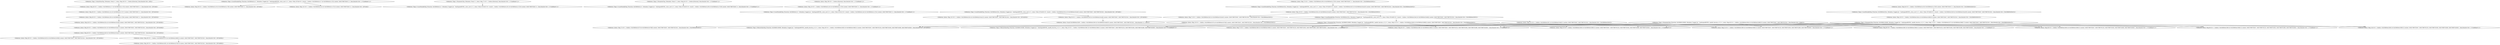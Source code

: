 strict digraph "" {
	"<Definition {Tags:{<InitialValueTag {Metadata: None}>}, Atom:<Reg 48<8>>, Codeloc:[External], Data:DataSet<64>: [SP]}>" -> "<Definition {Atom:<Reg 48<8>>, Codeloc:<0x558b94e41cc7 id=0x558b94e41cc7[4] context: (94057986792647,)>, Data:DataSet<64>: [SP-0x8]}>";
	"<Definition {Atom:<Reg 48<8>>, Codeloc:<0x558b94e41cc7 id=0x558b94e41cc7[4] context: (94057986792647,)>, Data:DataSet<64>: [SP-0x8]}>" -> "<Definition {Atom:<Reg 48<8>>, Codeloc:<0x558b94e41ccb id=0x558b94e41cc7[17] context: (94057986792647,)>, Data:DataSet<64>: [SP-0x818]}>";
	"<Definition {Tags:{<LocalVariableTag {Function: 0x558b94e41cc7, Metadata:{'tagged_by': 'SimEngineRDVEX._store_core'}}>}, Atom:<Mem \
SP-0x8<8> (stack)>, Codeloc:<0x558b94e41cc7 id=0x558b94e41cc7[5] context: (94057986792647,)>, Data:DataSet<64>: {<Undefined>}}>" -> "<Definition {Atom:<Reg 56<8>>, Codeloc:<0x558b94e41cc8 id=0x558b94e41cc7[9] context: (94057986792647,)>, Data:DataSet<64>: [SP-0x8]}>";
	"<Definition {Tags:{<LocalVariableTag {Function: 0x558b94e41cc7, Metadata:{'tagged_by': 'SimEngineRDVEX._store_core'}}>}, Atom:<Mem \
SP-0x8<8> (stack)>, Codeloc:<0x558b94e41cc7 id=0x558b94e41cc7[5] context: (94057986792647,)>, Data:DataSet<64>: {<Undefined>}}>" -> "<Definition {Atom:<Reg 152<8>>, Codeloc:<0x558b94e41ccb id=0x558b94e41cc7[15] context: (94057986792647,)>, Data:DataSet<64>: [SP-0x8]}>";
	"<Definition {Atom:<Reg 48<8>>, Codeloc:<0x558b94e41ccb id=0x558b94e41cc7[17] context: (94057986792647,)>, Data:DataSet<64>: [SP-0x818]}>" -> "<Definition {Atom:<Reg 48<8>>, Codeloc:<0x558b94e41cfd id=0x558b94e41cc7[58] context: (94057986792647,)>, Data:DataSet<64>: [SP-0x820]}>";
	"<Definition {Tags:{<ParameterTag {Metadata: None}>}, Atom:<Reg 72<8>>, Codeloc:[External], Data:DataSet<64>: {<Undefined>}}>" -> "<Definition {Tags:{<LocalVariableTag {Function: 0x558b94e41cc7, Metadata:{'tagged_by': 'SimEngineRDVEX._store_core'}}>}, Atom:<Mem \
SP-0x810<8> (stack)>, Codeloc:<0x558b94e41cd2 id=0x558b94e41cc7[23] context: (94057986792647,)>, Data:DataSet<64>: {<Undefined>}}>";
	"<Definition {Tags:{<ParameterTag {Metadata: None}>}, Atom:<Reg 64<8>>, Codeloc:[External], Data:DataSet<64>: {<Undefined>}}>" -> "<Definition {Tags:{<LocalVariableTag {Function: 0x558b94e41cc7, Metadata:{'tagged_by': 'SimEngineRDVEX._store_core'}}>}, Atom:<Mem \
SP-0x818<8> (stack)>, Codeloc:<0x558b94e41cd9 id=0x558b94e41cc7[29] context: (94057986792647,)>, Data:DataSet<64>: {<Undefined>}}>";
	"<Definition {Atom:<Reg 208<8>>, Codeloc:[External], Data:DataSet<64>: {<Undefined>}}>" -> "<Definition {Atom:<Reg 16<8>>, Codeloc:<0x558b94e41ce0 id=0x558b94e41cc7[35] context: (94057986792647,)>, Data:DataSet<64>: {<Undefined>}}>";
	"<Definition {Atom:<Reg 16<8>>, Codeloc:<0x558b94e41ce0 id=0x558b94e41cc7[35] context: (94057986792647,)>, Data:DataSet<64>: {<Undefined>}}>" -> "<Definition {Tags:{<LocalVariableTag {Function: 0x558b94e41cc7, Metadata:{'tagged_by': 'SimEngineRDVEX._store_core'}}>}, Atom:<Mem \
SP-0x10<8> (stack)>, Codeloc:<0x558b94e41ce9 id=0x558b94e41cc7[41] context: (94057986792647,)>, Data:DataSet<64>: {<Undefined>}}>";
	"<Definition {Atom:<Reg 48<8>>, Codeloc:<0x558b94e41cfd id=0x558b94e41cc7[58] context: (94057986792647,)>, Data:DataSet<64>: [SP-0x820]}>" -> "<Definition {Atom:<Reg 48<8>>, Codeloc:<0x558b94e41b2a id=0x558b94e41b2a[4] context: (94057986792647, 94057986792234)>, Data:DataSet<\
64>: [SP-0x828]}>";
	"<Definition {Atom:<Reg 48<8>>, Codeloc:<0x558b94e41b2a id=0x558b94e41b2a[4] context: (94057986792647, 94057986792234)>, Data:DataSet<\
64>: [SP-0x828]}>" -> "<Definition {Atom:<Reg 48<8>>, Codeloc:<0x558b94e41b2e id=0x558b94e41b2a[17] context: (94057986792647, 94057986792234)>, Data:DataSet<\
64>: [SP-0x848]}>";
	"<Definition {Tags:{<LocalVariableTag {Function: 0x558b94e41b2a, Metadata:{'tagged_by': 'SimEngineRDVEX._store_core'}}>}, Atom:<Mem \
SP-0x828<8> (stack)>, Codeloc:<0x558b94e41b2a id=0x558b94e41b2a[5] context: (94057986792647, 94057986792234)>, Data:DataSet<64>: [\
SP-0x8]}>" -> "<Definition {Atom:<Reg 56<8>>, Codeloc:<0x558b94e41b2b id=0x558b94e41b2a[9] context: (94057986792647, 94057986792234)>, Data:DataSet<\
64>: [SP-0x828]}>";
	"<Definition {Tags:{<LocalVariableTag {Function: 0x558b94e41b2a, Metadata:{'tagged_by': 'SimEngineRDVEX._store_core'}}>}, Atom:<Mem \
SP-0x828<8> (stack)>, Codeloc:<0x558b94e41b2a id=0x558b94e41b2a[5] context: (94057986792647, 94057986792234)>, Data:DataSet<64>: [\
SP-0x8]}>" -> "<Definition {Atom:<Reg 152<8>>, Codeloc:<0x558b94e41b2e id=0x558b94e41b2a[15] context: (94057986792647, 94057986792234)>, Data:DataSet<\
64>: [SP-0x828]}>";
	"<Definition {Atom:<Reg 56<8>>, Codeloc:<0x558b94e41b2b id=0x558b94e41b2a[9] context: (94057986792647, 94057986792234)>, Data:DataSet<\
64>: [SP-0x828]}>" -> "<Definition {Atom:<Guard 0x558b94e41b58>, Codeloc:<0x558b94e41b56 id=0x558b94e41b4d[20] context: (94057986792647, 94057986792234)>, \
Data:DataSet<1>: ['0x0']}>";
	"<Definition {Atom:<Reg 48<8>>, Codeloc:<0x558b94e41b2e id=0x558b94e41b2a[17] context: (94057986792647, 94057986792234)>, Data:DataSet<\
64>: [SP-0x848]}>" -> "<Definition {Atom:<Reg 48<8>>, Codeloc:<0x558b94e41b48 id=0x558b94e41b2a[47] context: (94057986792647, 94057986792234)>, Data:DataSet<\
64>: [SP-0x850]}>";
	"<Definition {Atom:<Reg 72<8>>, Codeloc:<0x558b94e41cf6 id=0x558b94e41cc7[53] context: (94057986792647,)>, Data:DataSet<64>: ['0x558b94e42030']}>" -> "<Definition {Tags:{<LocalVariableTag {Function: 0x558b94e41b2a, Metadata:{'tagged_by': 'SimEngineRDVEX._store_core'}}>}, Atom:<Mem \
SP-0x840<8> (stack)>, Codeloc:<0x558b94e41b32 id=0x558b94e41b2a[23] context: (94057986792647, 94057986792234)>, Data:DataSet<64>: ['\
0x558b94e42030']}>";
	"<Definition {Tags:{<LocalVariableTag {Function: 0x558b94e41b2a, Metadata:{'tagged_by': 'SimEngineRDVEX._store_core'}}>}, Atom:<Mem \
SP-0x840<8> (stack)>, Codeloc:<0x558b94e41b32 id=0x558b94e41b2a[23] context: (94057986792647, 94057986792234)>, Data:DataSet<64>: ['\
0x558b94e42030']}>" -> "<Definition {Atom:<Reg 16<8>>, Codeloc:<0x558b94e41b3a id=0x558b94e41b2a[35] context: (94057986792647, 94057986792234)>, Data:DataSet<\
64>: ['0x558b94e42030']}>";
	"<Definition {Atom:<Reg 64<8>>, Codeloc:<0x558b94e41cef id=0x558b94e41cc7[50] context: (94057986792647,)>, Data:DataSet<64>: ['0x558b950430c0']}>" -> "<Definition {Tags:{<LocalVariableTag {Function: 0x558b94e41b2a, Metadata:{'tagged_by': 'SimEngineRDVEX._store_core'}}>}, Atom:<Mem \
SP-0x848<8> (stack)>, Codeloc:<0x558b94e41b36 id=0x558b94e41b2a[29] context: (94057986792647, 94057986792234)>, Data:DataSet<64>: ['\
0x558b950430c0']}>";
	"<Definition {Tags:{<LocalVariableTag {Function: 0x558b94e41b2a, Metadata:{'tagged_by': 'SimEngineRDVEX._store_core'}}>}, Atom:<Mem \
SP-0x848<8> (stack)>, Codeloc:<0x558b94e41b36 id=0x558b94e41b2a[29] context: (94057986792647, 94057986792234)>, Data:DataSet<64>: ['\
0x558b950430c0']}>" -> "<Definition {Atom:<Reg 16<8>>, Codeloc:<0x558b94e41b6a id=0x558b94e41b66[10] context: (94057986792647, 94057986792234)>, Data:DataSet<\
64>: ['0x558b950430c0']}>";
	"<Definition {Atom:<Reg 16<8>>, Codeloc:<0x558b94e41b3a id=0x558b94e41b2a[35] context: (94057986792647, 94057986792234)>, Data:DataSet<\
64>: ['0x558b94e42030']}>" -> "<Definition {Atom:<Reg 72<8>>, Codeloc:<0x558b94e41b45 id=0x558b94e41b2a[42] context: (94057986792647, 94057986792234)>, Data:DataSet<\
64>: ['0x558b94e42030']}>";
	"<Definition {Atom:<Reg 16<8>>, Codeloc:<0x558b94e41b3a id=0x558b94e41b2a[35] context: (94057986792647, 94057986792234)>, Data:DataSet<\
64>: ['0x558b94e42030']}>" -> "<Definition {Tags:{<LocalVariableTag {Function: 0x558b94e41b2a, Metadata:{'tagged_by': 'SimEngineRDVEX._store_core'}}>}, Atom:<Mem \
SP-0x830<8> (stack)>, Codeloc:<0x558b94e41b4d id=0x558b94e41b4d[4] context: (94057986792647, 94057986792234)>, Data:DataSet<64>: ['\
0x558b94e42030']}>";
	"<Definition {Atom:<Reg 48<8>>, Codeloc:<0x558b94e41b48 id=0x558b94e41b2a[47] context: (94057986792647, 94057986792234)>, Data:DataSet<\
64>: [SP-0x850]}>" -> "<Definition {Atom:<Reg 48<8>>, Codeloc:<0x558b94e41b5f id=0x558b94e41b58[6] context: (94057986792647, 94057986792234)>, Data:DataSet<\
64>: [SP-0x858]}>";
	"<Definition {Atom:<Reg 48<8>>, Codeloc:<0x558b94e41b48 id=0x558b94e41b2a[47] context: (94057986792647, 94057986792234)>, Data:DataSet<\
64>: [SP-0x850]}>" -> "<Definition {Atom:<Reg 48<8>>, Codeloc:<0x558b94e41b76 id=0x558b94e41b66[22] context: (94057986792647, 94057986792234)>, Data:DataSet<\
64>: [SP-0x858]}>";
	"<Definition {Tags:{<LocalVariableTag {Function: 0x558b94e41b2a, Metadata:{'tagged_by': 'SimEngineRDVEX._store_core'}}>}, Atom:<Mem \
SP-0x830<8> (stack)>, Codeloc:<0x558b94e41b4d id=0x558b94e41b4d[4] context: (94057986792647, 94057986792234)>, Data:DataSet<64>: ['\
0x558b94e42030']}>" -> "<Definition {Atom:<Reg 152<8>>, Codeloc:<0x558b94e41b51 id=0x558b94e41b4d[11] context: (94057986792647, 94057986792234)>, Data:DataSet<\
64>: ['0x558b94e42030']}>";
	"<Definition {Tags:{<LocalVariableTag {Function: 0x558b94e41b2a, Metadata:{'tagged_by': 'SimEngineRDVEX._store_core'}}>}, Atom:<Mem \
SP-0x830<8> (stack)>, Codeloc:<0x558b94e41b4d id=0x558b94e41b4d[4] context: (94057986792647, 94057986792234)>, Data:DataSet<64>: ['\
0x558b94e42030']}>" -> "<Definition {Atom:<Guard 0x558b94e41b58>, Codeloc:<0x558b94e41b56 id=0x558b94e41b4d[20] context: (94057986792647, 94057986792234)>, \
Data:DataSet<1>: ['0x0']}>";
	"<Definition {Tags:{<LocalVariableTag {Function: 0x558b94e41b2a, Metadata:{'tagged_by': 'SimEngineRDVEX._store_core'}}>}, Atom:<Mem \
SP-0x830<8> (stack)>, Codeloc:<0x558b94e41b4d id=0x558b94e41b4d[4] context: (94057986792647, 94057986792234)>, Data:DataSet<64>: ['\
0x558b94e42030']}>" -> "<Definition {Tags:{<ParameterTag {Function: 0x558b95100068, Metadata:{'tagged_by': 'SimEngineRDVEX._handle_function_cc'}}>}, Atom:<\
Reg 32<8>>, Codeloc:<0x558b94e41b66 id=0x558b94e41b66[4] context: (94057986792647, 94057986792234)>, Data:DataSet<64>: ['0x558b94e42030']}>";
	"<Definition {Tags:{<LocalVariableTag {Function: 0x558b94e41b2a, Metadata:{'tagged_by': 'SimEngineRDVEX._store_core'}}>}, Atom:<Mem \
SP-0x830<8> (stack)>, Codeloc:<0x558b94e41b4d id=0x558b94e41b4d[4] context: (94057986792647, 94057986792234)>, Data:DataSet<64>: ['\
0x558b94e42030']}>" -> "<Definition {Atom:<Reg 16<8>>, Codeloc:<0x558b94e41b7b id=0x558b94e41b7b[4] context: (94057986792647, 94057986792234)>, Data:DataSet<\
64>: ['0x558b94e42030']}>";
	"<Definition {Tags:{<ParameterTag {Function: 0x558b95100068, Metadata:{'tagged_by': 'SimEngineRDVEX._handle_function_cc'}}>}, Atom:<\
Reg 32<8>>, Codeloc:<0x558b94e41b66 id=0x558b94e41b66[4] context: (94057986792647, 94057986792234)>, Data:DataSet<64>: ['0x558b94e42030']}>" -> "<Definition {Tags:{<ReturnValueTag {Function: 0x558b95100068, Metadata:{'tagged_by': 'SimEngineRDVEX._handle_function_cc'}}>}, Atom:<\
Reg 16<8>>, Codeloc:<0x558b94e419b0 id=0x558b94e419b0[-2] context: (94057986792647, 94057986792234, 94057986791904, 94057986791680, \
94057986791856)>, Data:DataSet<64>: {<Undefined>}}>";
	"<Definition {Tags:{<ParameterTag {Function: 0x558b95100068, Metadata:{'tagged_by': 'SimEngineRDVEX._handle_function_cc'}}>}, Atom:<\
Reg 32<8>>, Codeloc:<0x558b94e41b66 id=0x558b94e41b66[4] context: (94057986792647, 94057986792234)>, Data:DataSet<64>: ['0x558b94e42030']}>" -> "<Definition {Atom:<Reg 72<8>>, Codeloc:<0x558b94e419b0 id=0x558b94e419b0[-2] context: (94057986792647, 94057986792234, 94057986791904, \
94057986791680, 94057986791856)>, Data:DataSet<64>: {<Undefined>}}>";
	"<Definition {Tags:{<ParameterTag {Function: 0x558b95100068, Metadata:{'tagged_by': 'SimEngineRDVEX._handle_function_cc'}}>}, Atom:<\
Reg 32<8>>, Codeloc:<0x558b94e41b66 id=0x558b94e41b66[4] context: (94057986792647, 94057986792234)>, Data:DataSet<64>: ['0x558b94e42030']}>" -> "<Definition {Atom:<Reg 64<8>>, Codeloc:<0x558b94e419b0 id=0x558b94e419b0[-2] context: (94057986792647, 94057986792234, 94057986791904, \
94057986791680, 94057986791856)>, Data:DataSet<64>: {<Undefined>}}>";
	"<Definition {Tags:{<ParameterTag {Function: 0x558b95100068, Metadata:{'tagged_by': 'SimEngineRDVEX._handle_function_cc'}}>}, Atom:<\
Reg 32<8>>, Codeloc:<0x558b94e41b66 id=0x558b94e41b66[4] context: (94057986792647, 94057986792234)>, Data:DataSet<64>: ['0x558b94e42030']}>" -> "<Definition {Atom:<Reg 32<8>>, Codeloc:<0x558b94e419b0 id=0x558b94e419b0[-2] context: (94057986792647, 94057986792234, 94057986791904, \
94057986791680, 94057986791856)>, Data:DataSet<64>: {<Undefined>}}>";
	"<Definition {Tags:{<ParameterTag {Function: 0x558b95100068, Metadata:{'tagged_by': 'SimEngineRDVEX._handle_function_cc'}}>}, Atom:<\
Reg 32<8>>, Codeloc:<0x558b94e41b66 id=0x558b94e41b66[4] context: (94057986792647, 94057986792234)>, Data:DataSet<64>: ['0x558b94e42030']}>" -> "<Definition {Atom:<Reg 24<8>>, Codeloc:<0x558b94e419b0 id=0x558b94e419b0[-2] context: (94057986792647, 94057986792234, 94057986791904, \
94057986791680, 94057986791856)>, Data:DataSet<64>: {<Undefined>}}>";
	"<Definition {Tags:{<ParameterTag {Function: 0x558b95100068, Metadata:{'tagged_by': 'SimEngineRDVEX._handle_function_cc'}}>}, Atom:<\
Reg 32<8>>, Codeloc:<0x558b94e41b66 id=0x558b94e41b66[4] context: (94057986792647, 94057986792234)>, Data:DataSet<64>: ['0x558b94e42030']}>" -> "<Definition {Atom:<Reg 80<8>>, Codeloc:<0x558b94e419b0 id=0x558b94e419b0[-2] context: (94057986792647, 94057986792234, 94057986791904, \
94057986791680, 94057986791856)>, Data:DataSet<64>: {<Undefined>}}>";
	"<Definition {Tags:{<ParameterTag {Function: 0x558b95100068, Metadata:{'tagged_by': 'SimEngineRDVEX._handle_function_cc'}}>}, Atom:<\
Reg 32<8>>, Codeloc:<0x558b94e41b66 id=0x558b94e41b66[4] context: (94057986792647, 94057986792234)>, Data:DataSet<64>: ['0x558b94e42030']}>" -> "<Definition {Atom:<Reg 88<8>>, Codeloc:<0x558b94e419b0 id=0x558b94e419b0[-2] context: (94057986792647, 94057986792234, 94057986791904, \
94057986791680, 94057986791856)>, Data:DataSet<64>: {<Undefined>}}>";
	"<Definition {Tags:{<ParameterTag {Function: 0x558b95100068, Metadata:{'tagged_by': 'SimEngineRDVEX._handle_function_cc'}}>}, Atom:<\
Reg 32<8>>, Codeloc:<0x558b94e41b66 id=0x558b94e41b66[4] context: (94057986792647, 94057986792234)>, Data:DataSet<64>: ['0x558b94e42030']}>" -> "<Definition {Atom:<Reg 96<8>>, Codeloc:<0x558b94e419b0 id=0x558b94e419b0[-2] context: (94057986792647, 94057986792234, 94057986791904, \
94057986791680, 94057986791856)>, Data:DataSet<64>: {<Undefined>}}>";
	"<Definition {Tags:{<ParameterTag {Function: 0x558b95100068, Metadata:{'tagged_by': 'SimEngineRDVEX._handle_function_cc'}}>}, Atom:<\
Reg 32<8>>, Codeloc:<0x558b94e41b66 id=0x558b94e41b66[4] context: (94057986792647, 94057986792234)>, Data:DataSet<64>: ['0x558b94e42030']}>" -> "<Definition {Atom:<Reg 104<8>>, Codeloc:<0x558b94e419b0 id=0x558b94e419b0[-2] context: (94057986792647, 94057986792234, 94057986791904, \
94057986791680, 94057986791856)>, Data:DataSet<64>: {<Undefined>}}>";
	"<Definition {Tags:{<ParameterTag {Function: 0x558b95100068, Metadata:{'tagged_by': 'SimEngineRDVEX._handle_function_cc'}}>}, Atom:<\
Reg 32<8>>, Codeloc:<0x558b94e41b66 id=0x558b94e41b66[4] context: (94057986792647, 94057986792234)>, Data:DataSet<64>: ['0x558b94e42030']}>" -> "<Definition {Tags:{<ReturnValueTag {Function: 0x558b95100068, Metadata:{'tagged_by': 'SimEngineRDVEX._handle_function_cc'}}>}, Atom:<\
Reg 48<8>>, Codeloc:<0x558b94e419b0 id=0x558b94e419b0[-2] context: (94057986792647, 94057986792234, 94057986791904, 94057986791680, \
94057986791856)>, Data:DataSet<64>: [SP-0x850]}>";
	"<Definition {Atom:<Reg 16<8>>, Codeloc:<0x558b94e41b6a id=0x558b94e41b66[10] context: (94057986792647, 94057986792234)>, Data:DataSet<\
64>: ['0x558b950430c0']}>" -> "<Definition {Tags:{<ParameterTag {Function: 0x558b95100068, Metadata:{'tagged_by': 'SimEngineRDVEX._handle_function_cc'}}>}, Atom:<\
Reg 72<8>>, Codeloc:<0x558b94e41b73 id=0x558b94e41b66[17] context: (94057986792647, 94057986792234)>, Data:DataSet<64>: ['0x558b950430c0']}>";
	"<Definition {Tags:{<ParameterTag {Function: 0x558b95100068, Metadata:{'tagged_by': 'SimEngineRDVEX._handle_function_cc'}}>}, Atom:<\
Reg 72<8>>, Codeloc:<0x558b94e41b73 id=0x558b94e41b66[17] context: (94057986792647, 94057986792234)>, Data:DataSet<64>: ['0x558b950430c0']}>" -> "<Definition {Tags:{<ReturnValueTag {Function: 0x558b95100068, Metadata:{'tagged_by': 'SimEngineRDVEX._handle_function_cc'}}>}, Atom:<\
Reg 16<8>>, Codeloc:<0x558b94e419b0 id=0x558b94e419b0[-2] context: (94057986792647, 94057986792234, 94057986791904, 94057986791680, \
94057986791856)>, Data:DataSet<64>: {<Undefined>}}>";
	"<Definition {Tags:{<ParameterTag {Function: 0x558b95100068, Metadata:{'tagged_by': 'SimEngineRDVEX._handle_function_cc'}}>}, Atom:<\
Reg 72<8>>, Codeloc:<0x558b94e41b73 id=0x558b94e41b66[17] context: (94057986792647, 94057986792234)>, Data:DataSet<64>: ['0x558b950430c0']}>" -> "<Definition {Atom:<Reg 72<8>>, Codeloc:<0x558b94e419b0 id=0x558b94e419b0[-2] context: (94057986792647, 94057986792234, 94057986791904, \
94057986791680, 94057986791856)>, Data:DataSet<64>: {<Undefined>}}>";
	"<Definition {Tags:{<ParameterTag {Function: 0x558b95100068, Metadata:{'tagged_by': 'SimEngineRDVEX._handle_function_cc'}}>}, Atom:<\
Reg 72<8>>, Codeloc:<0x558b94e41b73 id=0x558b94e41b66[17] context: (94057986792647, 94057986792234)>, Data:DataSet<64>: ['0x558b950430c0']}>" -> "<Definition {Atom:<Reg 64<8>>, Codeloc:<0x558b94e419b0 id=0x558b94e419b0[-2] context: (94057986792647, 94057986792234, 94057986791904, \
94057986791680, 94057986791856)>, Data:DataSet<64>: {<Undefined>}}>";
	"<Definition {Tags:{<ParameterTag {Function: 0x558b95100068, Metadata:{'tagged_by': 'SimEngineRDVEX._handle_function_cc'}}>}, Atom:<\
Reg 72<8>>, Codeloc:<0x558b94e41b73 id=0x558b94e41b66[17] context: (94057986792647, 94057986792234)>, Data:DataSet<64>: ['0x558b950430c0']}>" -> "<Definition {Atom:<Reg 32<8>>, Codeloc:<0x558b94e419b0 id=0x558b94e419b0[-2] context: (94057986792647, 94057986792234, 94057986791904, \
94057986791680, 94057986791856)>, Data:DataSet<64>: {<Undefined>}}>";
	"<Definition {Tags:{<ParameterTag {Function: 0x558b95100068, Metadata:{'tagged_by': 'SimEngineRDVEX._handle_function_cc'}}>}, Atom:<\
Reg 72<8>>, Codeloc:<0x558b94e41b73 id=0x558b94e41b66[17] context: (94057986792647, 94057986792234)>, Data:DataSet<64>: ['0x558b950430c0']}>" -> "<Definition {Atom:<Reg 24<8>>, Codeloc:<0x558b94e419b0 id=0x558b94e419b0[-2] context: (94057986792647, 94057986792234, 94057986791904, \
94057986791680, 94057986791856)>, Data:DataSet<64>: {<Undefined>}}>";
	"<Definition {Tags:{<ParameterTag {Function: 0x558b95100068, Metadata:{'tagged_by': 'SimEngineRDVEX._handle_function_cc'}}>}, Atom:<\
Reg 72<8>>, Codeloc:<0x558b94e41b73 id=0x558b94e41b66[17] context: (94057986792647, 94057986792234)>, Data:DataSet<64>: ['0x558b950430c0']}>" -> "<Definition {Atom:<Reg 80<8>>, Codeloc:<0x558b94e419b0 id=0x558b94e419b0[-2] context: (94057986792647, 94057986792234, 94057986791904, \
94057986791680, 94057986791856)>, Data:DataSet<64>: {<Undefined>}}>";
	"<Definition {Tags:{<ParameterTag {Function: 0x558b95100068, Metadata:{'tagged_by': 'SimEngineRDVEX._handle_function_cc'}}>}, Atom:<\
Reg 72<8>>, Codeloc:<0x558b94e41b73 id=0x558b94e41b66[17] context: (94057986792647, 94057986792234)>, Data:DataSet<64>: ['0x558b950430c0']}>" -> "<Definition {Atom:<Reg 88<8>>, Codeloc:<0x558b94e419b0 id=0x558b94e419b0[-2] context: (94057986792647, 94057986792234, 94057986791904, \
94057986791680, 94057986791856)>, Data:DataSet<64>: {<Undefined>}}>";
	"<Definition {Tags:{<ParameterTag {Function: 0x558b95100068, Metadata:{'tagged_by': 'SimEngineRDVEX._handle_function_cc'}}>}, Atom:<\
Reg 72<8>>, Codeloc:<0x558b94e41b73 id=0x558b94e41b66[17] context: (94057986792647, 94057986792234)>, Data:DataSet<64>: ['0x558b950430c0']}>" -> "<Definition {Atom:<Reg 96<8>>, Codeloc:<0x558b94e419b0 id=0x558b94e419b0[-2] context: (94057986792647, 94057986792234, 94057986791904, \
94057986791680, 94057986791856)>, Data:DataSet<64>: {<Undefined>}}>";
	"<Definition {Tags:{<ParameterTag {Function: 0x558b95100068, Metadata:{'tagged_by': 'SimEngineRDVEX._handle_function_cc'}}>}, Atom:<\
Reg 72<8>>, Codeloc:<0x558b94e41b73 id=0x558b94e41b66[17] context: (94057986792647, 94057986792234)>, Data:DataSet<64>: ['0x558b950430c0']}>" -> "<Definition {Atom:<Reg 104<8>>, Codeloc:<0x558b94e419b0 id=0x558b94e419b0[-2] context: (94057986792647, 94057986792234, 94057986791904, \
94057986791680, 94057986791856)>, Data:DataSet<64>: {<Undefined>}}>";
	"<Definition {Tags:{<ParameterTag {Function: 0x558b95100068, Metadata:{'tagged_by': 'SimEngineRDVEX._handle_function_cc'}}>}, Atom:<\
Reg 72<8>>, Codeloc:<0x558b94e41b73 id=0x558b94e41b66[17] context: (94057986792647, 94057986792234)>, Data:DataSet<64>: ['0x558b950430c0']}>" -> "<Definition {Tags:{<ReturnValueTag {Function: 0x558b95100068, Metadata:{'tagged_by': 'SimEngineRDVEX._handle_function_cc'}}>}, Atom:<\
Reg 48<8>>, Codeloc:<0x558b94e419b0 id=0x558b94e419b0[-2] context: (94057986792647, 94057986792234, 94057986791904, 94057986791680, \
94057986791856)>, Data:DataSet<64>: [SP-0x850]}>";
	"<Definition {Atom:<Reg 48<8>>, Codeloc:<0x558b94e41b76 id=0x558b94e41b66[22] context: (94057986792647, 94057986792234)>, Data:DataSet<\
64>: [SP-0x858]}>" -> "<Definition {Atom:<Reg 48<8>>, Codeloc:<0x558b94e41b82 id=0x558b94e41b7b[13] context: (94057986792647, 94057986792234)>, Data:DataSet<\
64>: [SP-0x860]}>";
	"<Definition {Tags:{<ParameterTag {Function: 0x558b95100068, Metadata:{'tagged_by': 'SimEngineRDVEX._handle_function_cc'}}>}, Atom:<\
Reg 64<8>>, Codeloc:<0x558b94e41b6e id=0x558b94e41b66[13] context: (94057986792647, 94057986792234)>, Data:DataSet<64>: ['0x64']}>" -> "<Definition {Tags:{<ReturnValueTag {Function: 0x558b95100068, Metadata:{'tagged_by': 'SimEngineRDVEX._handle_function_cc'}}>}, Atom:<\
Reg 16<8>>, Codeloc:<0x558b94e419b0 id=0x558b94e419b0[-2] context: (94057986792647, 94057986792234, 94057986791904, 94057986791680, \
94057986791856)>, Data:DataSet<64>: {<Undefined>}}>";
	"<Definition {Tags:{<ParameterTag {Function: 0x558b95100068, Metadata:{'tagged_by': 'SimEngineRDVEX._handle_function_cc'}}>}, Atom:<\
Reg 64<8>>, Codeloc:<0x558b94e41b6e id=0x558b94e41b66[13] context: (94057986792647, 94057986792234)>, Data:DataSet<64>: ['0x64']}>" -> "<Definition {Atom:<Reg 72<8>>, Codeloc:<0x558b94e419b0 id=0x558b94e419b0[-2] context: (94057986792647, 94057986792234, 94057986791904, \
94057986791680, 94057986791856)>, Data:DataSet<64>: {<Undefined>}}>";
	"<Definition {Tags:{<ParameterTag {Function: 0x558b95100068, Metadata:{'tagged_by': 'SimEngineRDVEX._handle_function_cc'}}>}, Atom:<\
Reg 64<8>>, Codeloc:<0x558b94e41b6e id=0x558b94e41b66[13] context: (94057986792647, 94057986792234)>, Data:DataSet<64>: ['0x64']}>" -> "<Definition {Atom:<Reg 64<8>>, Codeloc:<0x558b94e419b0 id=0x558b94e419b0[-2] context: (94057986792647, 94057986792234, 94057986791904, \
94057986791680, 94057986791856)>, Data:DataSet<64>: {<Undefined>}}>";
	"<Definition {Tags:{<ParameterTag {Function: 0x558b95100068, Metadata:{'tagged_by': 'SimEngineRDVEX._handle_function_cc'}}>}, Atom:<\
Reg 64<8>>, Codeloc:<0x558b94e41b6e id=0x558b94e41b66[13] context: (94057986792647, 94057986792234)>, Data:DataSet<64>: ['0x64']}>" -> "<Definition {Atom:<Reg 32<8>>, Codeloc:<0x558b94e419b0 id=0x558b94e419b0[-2] context: (94057986792647, 94057986792234, 94057986791904, \
94057986791680, 94057986791856)>, Data:DataSet<64>: {<Undefined>}}>";
	"<Definition {Tags:{<ParameterTag {Function: 0x558b95100068, Metadata:{'tagged_by': 'SimEngineRDVEX._handle_function_cc'}}>}, Atom:<\
Reg 64<8>>, Codeloc:<0x558b94e41b6e id=0x558b94e41b66[13] context: (94057986792647, 94057986792234)>, Data:DataSet<64>: ['0x64']}>" -> "<Definition {Atom:<Reg 24<8>>, Codeloc:<0x558b94e419b0 id=0x558b94e419b0[-2] context: (94057986792647, 94057986792234, 94057986791904, \
94057986791680, 94057986791856)>, Data:DataSet<64>: {<Undefined>}}>";
	"<Definition {Tags:{<ParameterTag {Function: 0x558b95100068, Metadata:{'tagged_by': 'SimEngineRDVEX._handle_function_cc'}}>}, Atom:<\
Reg 64<8>>, Codeloc:<0x558b94e41b6e id=0x558b94e41b66[13] context: (94057986792647, 94057986792234)>, Data:DataSet<64>: ['0x64']}>" -> "<Definition {Atom:<Reg 80<8>>, Codeloc:<0x558b94e419b0 id=0x558b94e419b0[-2] context: (94057986792647, 94057986792234, 94057986791904, \
94057986791680, 94057986791856)>, Data:DataSet<64>: {<Undefined>}}>";
	"<Definition {Tags:{<ParameterTag {Function: 0x558b95100068, Metadata:{'tagged_by': 'SimEngineRDVEX._handle_function_cc'}}>}, Atom:<\
Reg 64<8>>, Codeloc:<0x558b94e41b6e id=0x558b94e41b66[13] context: (94057986792647, 94057986792234)>, Data:DataSet<64>: ['0x64']}>" -> "<Definition {Atom:<Reg 88<8>>, Codeloc:<0x558b94e419b0 id=0x558b94e419b0[-2] context: (94057986792647, 94057986792234, 94057986791904, \
94057986791680, 94057986791856)>, Data:DataSet<64>: {<Undefined>}}>";
	"<Definition {Tags:{<ParameterTag {Function: 0x558b95100068, Metadata:{'tagged_by': 'SimEngineRDVEX._handle_function_cc'}}>}, Atom:<\
Reg 64<8>>, Codeloc:<0x558b94e41b6e id=0x558b94e41b66[13] context: (94057986792647, 94057986792234)>, Data:DataSet<64>: ['0x64']}>" -> "<Definition {Atom:<Reg 96<8>>, Codeloc:<0x558b94e419b0 id=0x558b94e419b0[-2] context: (94057986792647, 94057986792234, 94057986791904, \
94057986791680, 94057986791856)>, Data:DataSet<64>: {<Undefined>}}>";
	"<Definition {Tags:{<ParameterTag {Function: 0x558b95100068, Metadata:{'tagged_by': 'SimEngineRDVEX._handle_function_cc'}}>}, Atom:<\
Reg 64<8>>, Codeloc:<0x558b94e41b6e id=0x558b94e41b66[13] context: (94057986792647, 94057986792234)>, Data:DataSet<64>: ['0x64']}>" -> "<Definition {Atom:<Reg 104<8>>, Codeloc:<0x558b94e419b0 id=0x558b94e419b0[-2] context: (94057986792647, 94057986792234, 94057986791904, \
94057986791680, 94057986791856)>, Data:DataSet<64>: {<Undefined>}}>";
	"<Definition {Tags:{<ParameterTag {Function: 0x558b95100068, Metadata:{'tagged_by': 'SimEngineRDVEX._handle_function_cc'}}>}, Atom:<\
Reg 64<8>>, Codeloc:<0x558b94e41b6e id=0x558b94e41b66[13] context: (94057986792647, 94057986792234)>, Data:DataSet<64>: ['0x64']}>" -> "<Definition {Tags:{<ReturnValueTag {Function: 0x558b95100068, Metadata:{'tagged_by': 'SimEngineRDVEX._handle_function_cc'}}>}, Atom:<\
Reg 48<8>>, Codeloc:<0x558b94e419b0 id=0x558b94e419b0[-2] context: (94057986792647, 94057986792234, 94057986791904, 94057986791680, \
94057986791856)>, Data:DataSet<64>: [SP-0x850]}>";
	"<Definition {Atom:<Reg 16<8>>, Codeloc:<0x558b94e41b7b id=0x558b94e41b7b[4] context: (94057986792647, 94057986792234)>, Data:DataSet<\
64>: ['0x558b94e42030']}>" -> "<Definition {Atom:<Reg 72<8>>, Codeloc:<0x558b94e41b7f id=0x558b94e41b7b[8] context: (94057986792647, 94057986792234)>, Data:DataSet<\
64>: ['0x558b94e42030']}>";
}
